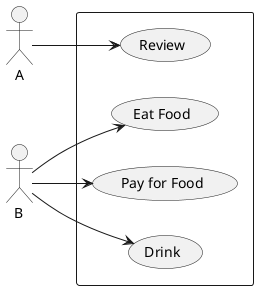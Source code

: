 @startuml Use Case Diagram
left to right direction

' ------ TEMPLATE STARTS HERE ------
'/'
actor A
rectangle {
  usecase "Eat Food" as UC1
  usecase "Pay for Food" as UC2
  usecase "Drink" as UC3
  usecase "Review" as UC4
}
actor B
A --> UC4
B --> UC1
B --> UC2
B --> UC3

@enduml
'/